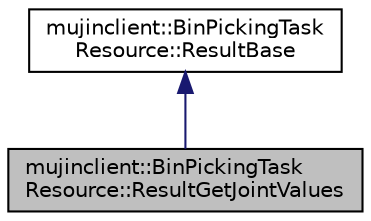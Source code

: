 digraph "mujinclient::BinPickingTaskResource::ResultGetJointValues"
{
  bgcolor="transparent";
  edge [fontname="Helvetica",fontsize="10",labelfontname="Helvetica",labelfontsize="10"];
  node [fontname="Helvetica",fontsize="10",shape=record];
  Node1 [label="mujinclient::BinPickingTask\lResource::ResultGetJointValues",height=0.2,width=0.4,color="black", fillcolor="grey75", style="filled" fontcolor="black"];
  Node2 -> Node1 [dir="back",color="midnightblue",fontsize="10",style="solid",fontname="Helvetica"];
  Node2 [label="mujinclient::BinPickingTask\lResource::ResultBase",height=0.2,width=0.4,color="black",URL="$structmujinclient_1_1BinPickingTaskResource_1_1ResultBase.html"];
}
